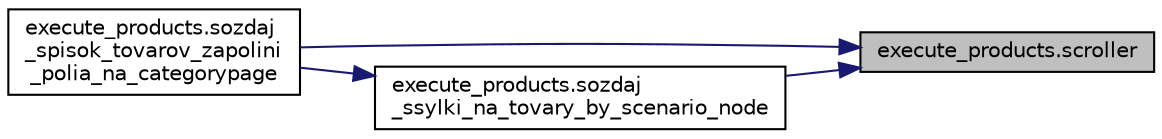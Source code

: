 digraph "execute_products.scroller"
{
 // LATEX_PDF_SIZE
  edge [fontname="Helvetica",fontsize="10",labelfontname="Helvetica",labelfontsize="10"];
  node [fontname="Helvetica",fontsize="10",shape=record];
  rankdir="RL";
  Node1 [label="execute_products.scroller",height=0.2,width=0.4,color="black", fillcolor="grey75", style="filled", fontcolor="black",tooltip=" "];
  Node1 -> Node2 [dir="back",color="midnightblue",fontsize="10",style="solid",fontname="Helvetica"];
  Node2 [label="execute_products.sozdaj\l_spisok_tovarov_zapolini\l_polia_na_categorypage",height=0.2,width=0.4,color="black", fillcolor="white", style="filled",URL="$d9/df5/namespaceexecute__products_a98e4442ac41b7d6e79b86b22eb5ce4cc.html#a98e4442ac41b7d6e79b86b22eb5ce4cc",tooltip=" "];
  Node1 -> Node3 [dir="back",color="midnightblue",fontsize="10",style="solid",fontname="Helvetica"];
  Node3 [label="execute_products.sozdaj\l_ssylki_na_tovary_by_scenario_node",height=0.2,width=0.4,color="black", fillcolor="white", style="filled",URL="$d9/df5/namespaceexecute__products_a518cb65f833c67dd36455fd2516b36ad.html#a518cb65f833c67dd36455fd2516b36ad",tooltip=" "];
  Node3 -> Node2 [dir="back",color="midnightblue",fontsize="10",style="solid",fontname="Helvetica"];
}
